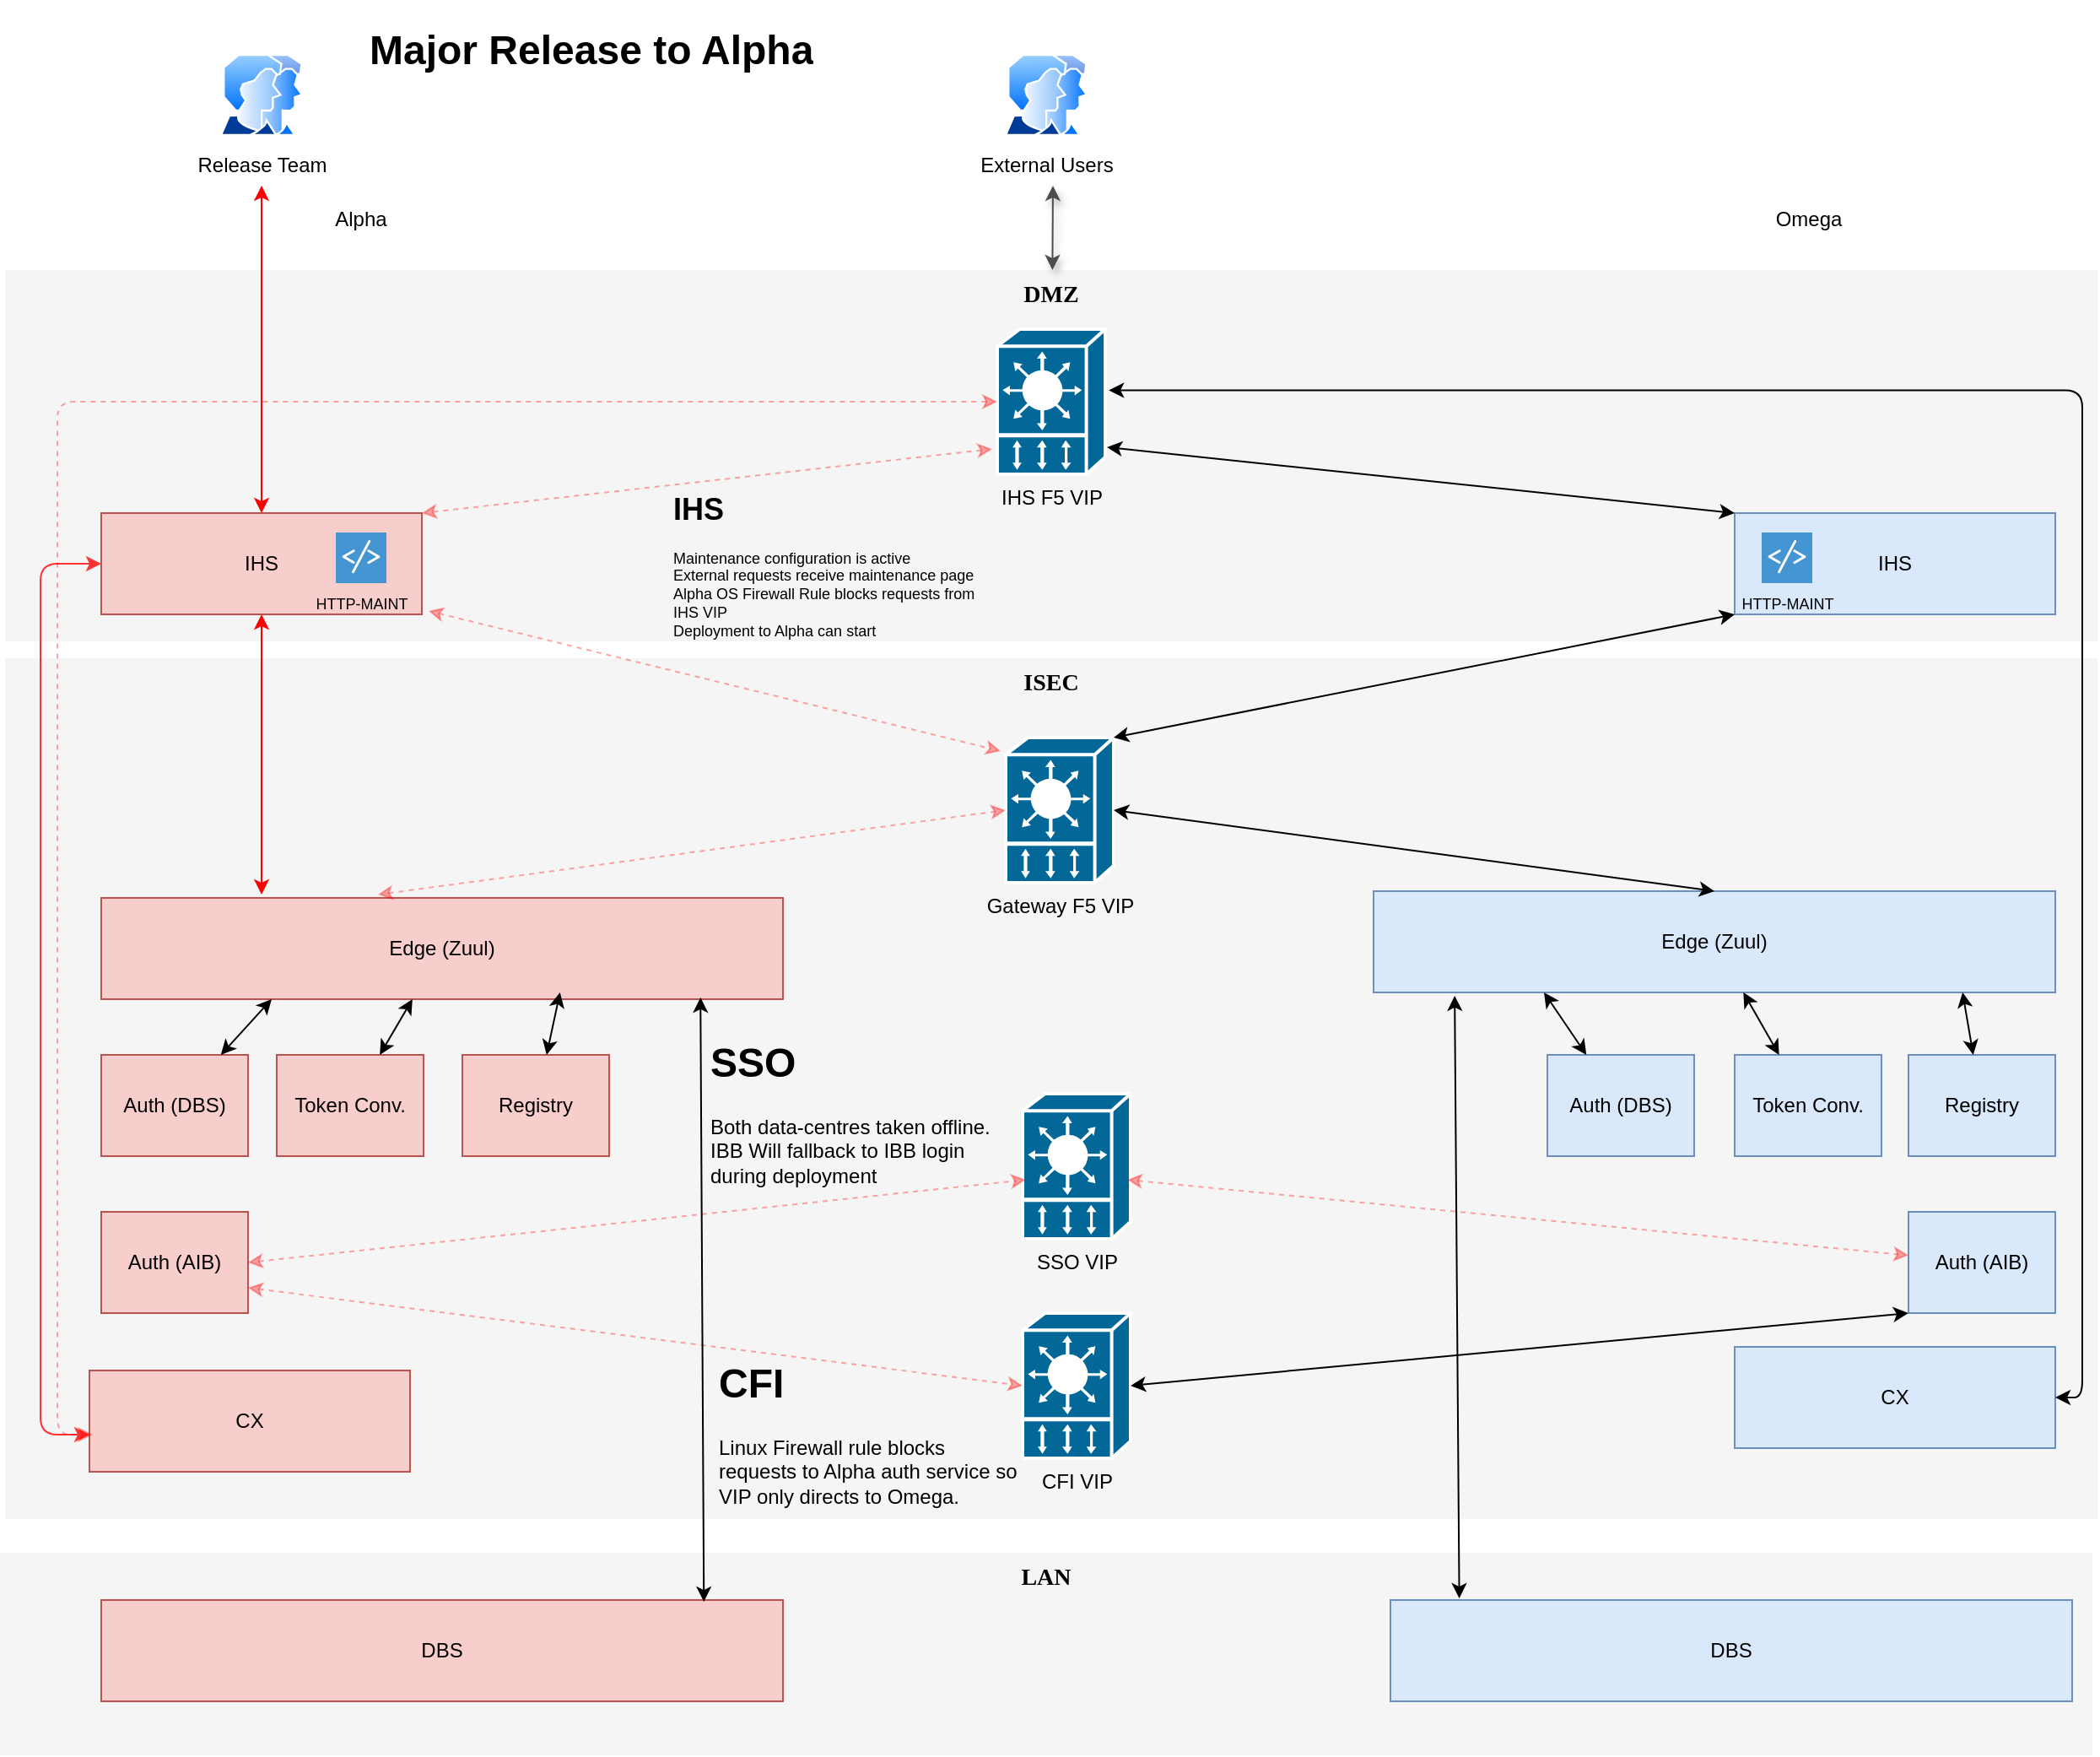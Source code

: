 <mxfile version="12.8.8" type="github">
  <diagram name="Page-1" id="c37626ed-c26b-45fb-9056-f9ebc6bb27b6">
    <mxGraphModel dx="1406" dy="649" grid="1" gridSize="10" guides="1" tooltips="1" connect="1" arrows="1" fold="1" page="1" pageScale="1" pageWidth="1100" pageHeight="850" background="#ffffff" math="0" shadow="0">
      <root>
        <mxCell id="0" />
        <mxCell id="1" parent="0" />
        <mxCell id="QfznqnuBZ1IlKUxBiRQi-20" value="LAN" style="whiteSpace=wrap;html=1;rounded=0;shadow=0;comic=0;strokeWidth=1;fontFamily=Verdana;fontSize=14;fillColor=#f5f5f5;strokeColor=none;verticalAlign=top;fontStyle=1" parent="1" vertex="1">
          <mxGeometry x="476" y="920" width="1240" height="120" as="geometry" />
        </mxCell>
        <mxCell id="1c7a67bf8fd3230f-83" value="DMZ" style="whiteSpace=wrap;html=1;rounded=0;shadow=0;comic=0;strokeWidth=1;fontFamily=Verdana;fontSize=14;fillColor=#f5f5f5;strokeColor=none;verticalAlign=top;fontStyle=1" parent="1" vertex="1">
          <mxGeometry x="479" y="160" width="1240" height="220" as="geometry" />
        </mxCell>
        <mxCell id="QfznqnuBZ1IlKUxBiRQi-1" value="IHS F5 VIP" style="shape=mxgraph.cisco.misc.vip;html=1;dashed=0;fillColor=#036897;strokeColor=#ffffff;strokeWidth=2;verticalLabelPosition=bottom;verticalAlign=top" parent="1" vertex="1">
          <mxGeometry x="1067" y="195" width="64" height="86" as="geometry" />
        </mxCell>
        <mxCell id="QfznqnuBZ1IlKUxBiRQi-4" value="External Users" style="aspect=fixed;perimeter=ellipsePerimeter;html=1;align=center;shadow=0;dashed=0;spacingTop=3;image;image=img/lib/active_directory/user_accounts.svg;" parent="1" vertex="1">
          <mxGeometry x="1071" y="32" width="50" height="48.5" as="geometry" />
        </mxCell>
        <mxCell id="QfznqnuBZ1IlKUxBiRQi-6" value="IHS" style="rounded=0;whiteSpace=wrap;html=1;fillColor=#f8cecc;strokeColor=#b85450;" parent="1" vertex="1">
          <mxGeometry x="536" y="304" width="190" height="60" as="geometry" />
        </mxCell>
        <mxCell id="QfznqnuBZ1IlKUxBiRQi-7" value="IHS" style="rounded=0;whiteSpace=wrap;html=1;strokeColor=#6c8ebf;fillColor=#dae8fc;" parent="1" vertex="1">
          <mxGeometry x="1504" y="304" width="190" height="60" as="geometry" />
        </mxCell>
        <mxCell id="QfznqnuBZ1IlKUxBiRQi-9" value="ISEC" style="whiteSpace=wrap;html=1;rounded=0;shadow=0;comic=0;strokeWidth=1;fontFamily=Verdana;fontSize=14;fillColor=#f5f5f5;strokeColor=none;verticalAlign=top;fontStyle=1" parent="1" vertex="1">
          <mxGeometry x="479" y="390" width="1240" height="510" as="geometry" />
        </mxCell>
        <mxCell id="QfznqnuBZ1IlKUxBiRQi-11" value="Edge (Zuul)" style="rounded=0;whiteSpace=wrap;html=1;strokeColor=#b85450;fillColor=#f8cecc;" parent="1" vertex="1">
          <mxGeometry x="536" y="532" width="404" height="60" as="geometry" />
        </mxCell>
        <mxCell id="QfznqnuBZ1IlKUxBiRQi-12" value="Edge (Zuul)" style="rounded=0;whiteSpace=wrap;html=1;strokeColor=#6c8ebf;fillColor=#dae8fc;" parent="1" vertex="1">
          <mxGeometry x="1290" y="528" width="404" height="60" as="geometry" />
        </mxCell>
        <mxCell id="QfznqnuBZ1IlKUxBiRQi-13" value="Gateway F5 VIP" style="shape=mxgraph.cisco.misc.vip;html=1;dashed=0;fillColor=#036897;strokeColor=#ffffff;strokeWidth=2;verticalLabelPosition=bottom;verticalAlign=top" parent="1" vertex="1">
          <mxGeometry x="1072" y="437" width="64" height="86" as="geometry" />
        </mxCell>
        <mxCell id="QfznqnuBZ1IlKUxBiRQi-14" value="CX" style="rounded=0;whiteSpace=wrap;html=1;fillColor=#f8cecc;strokeColor=#b85450;" parent="1" vertex="1">
          <mxGeometry x="529" y="812" width="190" height="60" as="geometry" />
        </mxCell>
        <mxCell id="QfznqnuBZ1IlKUxBiRQi-15" value="CX" style="rounded=0;whiteSpace=wrap;html=1;fillColor=#dae8fc;strokeColor=#6c8ebf;" parent="1" vertex="1">
          <mxGeometry x="1504" y="798" width="190" height="60" as="geometry" />
        </mxCell>
        <mxCell id="QfznqnuBZ1IlKUxBiRQi-16" value="Auth (DBS)" style="rounded=0;whiteSpace=wrap;html=1;fillColor=#f8cecc;strokeColor=#b85450;" parent="1" vertex="1">
          <mxGeometry x="536" y="625" width="87" height="60" as="geometry" />
        </mxCell>
        <mxCell id="QfznqnuBZ1IlKUxBiRQi-17" value="Auth (DBS)" style="rounded=0;whiteSpace=wrap;html=1;strokeColor=#6c8ebf;fillColor=#dae8fc;" parent="1" vertex="1">
          <mxGeometry x="1393" y="625" width="87" height="60" as="geometry" />
        </mxCell>
        <mxCell id="6oNJGKLIgyjYE0U5j6M9-1" value="SSO VIP" style="shape=mxgraph.cisco.misc.vip;html=1;dashed=0;fillColor=#036897;strokeColor=#ffffff;strokeWidth=2;verticalLabelPosition=bottom;verticalAlign=top" parent="1" vertex="1">
          <mxGeometry x="1082" y="648" width="64" height="86" as="geometry" />
        </mxCell>
        <mxCell id="6oNJGKLIgyjYE0U5j6M9-2" value="" style="endArrow=classic;startArrow=classic;html=1;entryX=1.016;entryY=0.814;entryDx=0;entryDy=0;entryPerimeter=0;exitX=0;exitY=0;exitDx=0;exitDy=0;" parent="1" source="QfznqnuBZ1IlKUxBiRQi-7" target="QfznqnuBZ1IlKUxBiRQi-1" edge="1">
          <mxGeometry width="50" height="50" relative="1" as="geometry">
            <mxPoint x="1310" y="350" as="sourcePoint" />
            <mxPoint x="1360" y="300" as="targetPoint" />
          </mxGeometry>
        </mxCell>
        <mxCell id="6oNJGKLIgyjYE0U5j6M9-5" value="" style="endArrow=classic;startArrow=classic;html=1;entryX=1;entryY=0;entryDx=0;entryDy=0;exitX=-0.047;exitY=0.826;exitDx=0;exitDy=0;exitPerimeter=0;shadow=0;dashed=1;strokeColor=#FF0000;opacity=35;" parent="1" source="QfznqnuBZ1IlKUxBiRQi-1" target="QfznqnuBZ1IlKUxBiRQi-6" edge="1">
          <mxGeometry width="50" height="50" relative="1" as="geometry">
            <mxPoint x="1120" y="480" as="sourcePoint" />
            <mxPoint x="1170" y="430" as="targetPoint" />
          </mxGeometry>
        </mxCell>
        <mxCell id="6oNJGKLIgyjYE0U5j6M9-7" value="" style="endArrow=classic;startArrow=classic;html=1;entryX=0;entryY=1;entryDx=0;entryDy=0;exitX=1;exitY=0;exitDx=0;exitDy=0;exitPerimeter=0;" parent="1" source="QfznqnuBZ1IlKUxBiRQi-13" target="QfznqnuBZ1IlKUxBiRQi-7" edge="1">
          <mxGeometry width="50" height="50" relative="1" as="geometry">
            <mxPoint x="1139.992" y="496.999" as="sourcePoint" />
            <mxPoint x="1300" y="450" as="targetPoint" />
          </mxGeometry>
        </mxCell>
        <mxCell id="6oNJGKLIgyjYE0U5j6M9-10" value="" style="endArrow=classic;startArrow=classic;html=1;entryX=1;entryY=0.5;entryDx=0;entryDy=0;entryPerimeter=0;exitX=0.5;exitY=0;exitDx=0;exitDy=0;" parent="1" source="QfznqnuBZ1IlKUxBiRQi-12" target="QfznqnuBZ1IlKUxBiRQi-13" edge="1">
          <mxGeometry width="50" height="50" relative="1" as="geometry">
            <mxPoint x="1260" y="678" as="sourcePoint" />
            <mxPoint x="1310" y="628" as="targetPoint" />
          </mxGeometry>
        </mxCell>
        <mxCell id="6oNJGKLIgyjYE0U5j6M9-11" value="" style="endArrow=classic;startArrow=classic;html=1;entryX=0.25;entryY=1;entryDx=0;entryDy=0;" parent="1" source="QfznqnuBZ1IlKUxBiRQi-16" target="QfznqnuBZ1IlKUxBiRQi-11" edge="1">
          <mxGeometry width="50" height="50" relative="1" as="geometry">
            <mxPoint x="760" y="688" as="sourcePoint" />
            <mxPoint x="810" y="638" as="targetPoint" />
          </mxGeometry>
        </mxCell>
        <mxCell id="6oNJGKLIgyjYE0U5j6M9-12" value="Token Conv." style="rounded=0;whiteSpace=wrap;html=1;fillColor=#f8cecc;strokeColor=#b85450;" parent="1" vertex="1">
          <mxGeometry x="640" y="625" width="87" height="60" as="geometry" />
        </mxCell>
        <mxCell id="6oNJGKLIgyjYE0U5j6M9-13" value="Token Conv." style="rounded=0;whiteSpace=wrap;html=1;direction=south;strokeColor=#6c8ebf;fillColor=#dae8fc;" parent="1" vertex="1">
          <mxGeometry x="1504" y="625" width="87" height="60" as="geometry" />
        </mxCell>
        <mxCell id="6oNJGKLIgyjYE0U5j6M9-14" value="Registry" style="rounded=0;whiteSpace=wrap;html=1;fillColor=#f8cecc;strokeColor=#b85450;" parent="1" vertex="1">
          <mxGeometry x="750" y="625" width="87" height="60" as="geometry" />
        </mxCell>
        <mxCell id="6oNJGKLIgyjYE0U5j6M9-15" value="Registry" style="rounded=0;whiteSpace=wrap;html=1;strokeColor=#6c8ebf;fillColor=#dae8fc;" parent="1" vertex="1">
          <mxGeometry x="1607" y="625" width="87" height="60" as="geometry" />
        </mxCell>
        <mxCell id="6oNJGKLIgyjYE0U5j6M9-16" value="" style="endArrow=classic;startArrow=classic;html=1;" parent="1" source="6oNJGKLIgyjYE0U5j6M9-12" target="QfznqnuBZ1IlKUxBiRQi-11" edge="1">
          <mxGeometry width="50" height="50" relative="1" as="geometry">
            <mxPoint x="780" y="628" as="sourcePoint" />
            <mxPoint x="830" y="588" as="targetPoint" />
          </mxGeometry>
        </mxCell>
        <mxCell id="6oNJGKLIgyjYE0U5j6M9-19" value="" style="endArrow=classic;startArrow=classic;html=1;entryX=0.673;entryY=0.933;entryDx=0;entryDy=0;entryPerimeter=0;" parent="1" source="6oNJGKLIgyjYE0U5j6M9-14" target="QfznqnuBZ1IlKUxBiRQi-11" edge="1">
          <mxGeometry width="50" height="50" relative="1" as="geometry">
            <mxPoint x="950" y="658" as="sourcePoint" />
            <mxPoint x="1000" y="608" as="targetPoint" />
          </mxGeometry>
        </mxCell>
        <mxCell id="6oNJGKLIgyjYE0U5j6M9-23" value="" style="endArrow=classic;startArrow=classic;html=1;entryX=0.25;entryY=1;entryDx=0;entryDy=0;" parent="1" source="QfznqnuBZ1IlKUxBiRQi-17" target="QfznqnuBZ1IlKUxBiRQi-12" edge="1">
          <mxGeometry width="50" height="50" relative="1" as="geometry">
            <mxPoint x="1170" y="728" as="sourcePoint" />
            <mxPoint x="1220" y="678" as="targetPoint" />
          </mxGeometry>
        </mxCell>
        <mxCell id="6oNJGKLIgyjYE0U5j6M9-24" value="" style="endArrow=classic;startArrow=classic;html=1;" parent="1" source="6oNJGKLIgyjYE0U5j6M9-13" target="QfznqnuBZ1IlKUxBiRQi-12" edge="1">
          <mxGeometry width="50" height="50" relative="1" as="geometry">
            <mxPoint x="1492" y="607.289" as="sourcePoint" />
            <mxPoint x="1492" y="557.289" as="targetPoint" />
          </mxGeometry>
        </mxCell>
        <mxCell id="6oNJGKLIgyjYE0U5j6M9-25" value="" style="endArrow=classic;startArrow=classic;html=1;entryX=0.864;entryY=1;entryDx=0;entryDy=0;entryPerimeter=0;" parent="1" source="6oNJGKLIgyjYE0U5j6M9-15" target="QfznqnuBZ1IlKUxBiRQi-12" edge="1">
          <mxGeometry width="50" height="50" relative="1" as="geometry">
            <mxPoint x="1550" y="728" as="sourcePoint" />
            <mxPoint x="1600" y="678" as="targetPoint" />
          </mxGeometry>
        </mxCell>
        <mxCell id="6oNJGKLIgyjYE0U5j6M9-28" value="Auth (AIB)" style="rounded=0;whiteSpace=wrap;html=1;fillColor=#dae8fc;strokeColor=#6c8ebf;" parent="1" vertex="1">
          <mxGeometry x="1607" y="718" width="87" height="60" as="geometry" />
        </mxCell>
        <mxCell id="6oNJGKLIgyjYE0U5j6M9-29" value="Auth (AIB)" style="rounded=0;whiteSpace=wrap;html=1;fillColor=#f8cecc;strokeColor=#b85450;" parent="1" vertex="1">
          <mxGeometry x="536" y="718" width="87" height="60" as="geometry" />
        </mxCell>
        <mxCell id="6oNJGKLIgyjYE0U5j6M9-30" value="" style="endArrow=classic;startArrow=classic;html=1;exitX=1;exitY=0.5;exitDx=0;exitDy=0;entryX=0.031;entryY=0.593;entryDx=0;entryDy=0;entryPerimeter=0;shadow=0;dashed=1;strokeColor=#FF0000;opacity=35;" parent="1" source="6oNJGKLIgyjYE0U5j6M9-29" target="6oNJGKLIgyjYE0U5j6M9-1" edge="1">
          <mxGeometry width="50" height="50" relative="1" as="geometry">
            <mxPoint x="880" y="778" as="sourcePoint" />
            <mxPoint x="930" y="728" as="targetPoint" />
          </mxGeometry>
        </mxCell>
        <mxCell id="6oNJGKLIgyjYE0U5j6M9-31" value="" style="endArrow=classic;startArrow=classic;html=1;exitX=0.969;exitY=0.593;exitDx=0;exitDy=0;exitPerimeter=0;shadow=0;dashed=1;strokeColor=#FF0000;opacity=35;" parent="1" source="6oNJGKLIgyjYE0U5j6M9-1" target="6oNJGKLIgyjYE0U5j6M9-28" edge="1">
          <mxGeometry width="50" height="50" relative="1" as="geometry">
            <mxPoint x="1240" y="748" as="sourcePoint" />
            <mxPoint x="1290" y="698" as="targetPoint" />
          </mxGeometry>
        </mxCell>
        <mxCell id="6oNJGKLIgyjYE0U5j6M9-32" value="CFI VIP" style="shape=mxgraph.cisco.misc.vip;html=1;dashed=0;fillColor=#036897;strokeColor=#ffffff;strokeWidth=2;verticalLabelPosition=bottom;verticalAlign=top" parent="1" vertex="1">
          <mxGeometry x="1082" y="778" width="64" height="86" as="geometry" />
        </mxCell>
        <mxCell id="31PAyU2MHmQEK9PxuPvI-1" value="" style="endArrow=classic;startArrow=classic;html=1;exitX=1;exitY=0.5;exitDx=0;exitDy=0;entryX=1.033;entryY=0.421;entryDx=0;entryDy=0;entryPerimeter=0;edgeStyle=elbowEdgeStyle;" parent="1" source="QfznqnuBZ1IlKUxBiRQi-15" target="QfznqnuBZ1IlKUxBiRQi-1" edge="1">
          <mxGeometry width="50" height="50" relative="1" as="geometry">
            <mxPoint x="1160" y="990" as="sourcePoint" />
            <mxPoint x="1210" y="940" as="targetPoint" />
            <Array as="points">
              <mxPoint x="1710" y="650" />
            </Array>
          </mxGeometry>
        </mxCell>
        <mxCell id="31PAyU2MHmQEK9PxuPvI-2" value="" style="endArrow=classic;startArrow=classic;html=1;exitX=1;exitY=0.75;exitDx=0;exitDy=0;entryX=0;entryY=0.5;entryDx=0;entryDy=0;entryPerimeter=0;shadow=0;dashed=1;strokeColor=#FF0000;opacity=35;" parent="1" source="6oNJGKLIgyjYE0U5j6M9-29" target="6oNJGKLIgyjYE0U5j6M9-32" edge="1">
          <mxGeometry width="50" height="50" relative="1" as="geometry">
            <mxPoint x="990" y="828" as="sourcePoint" />
            <mxPoint x="1040" y="778" as="targetPoint" />
          </mxGeometry>
        </mxCell>
        <mxCell id="RRaRMntgKjidEFnBLUo5-1" value="DBS" style="rounded=0;whiteSpace=wrap;html=1;fillColor=#f8cecc;strokeColor=#b85450;" parent="1" vertex="1">
          <mxGeometry x="536" y="948" width="404" height="60" as="geometry" />
        </mxCell>
        <mxCell id="RRaRMntgKjidEFnBLUo5-2" value="DBS" style="rounded=0;whiteSpace=wrap;html=1;fillColor=#dae8fc;strokeColor=#6c8ebf;" parent="1" vertex="1">
          <mxGeometry x="1300" y="948" width="404" height="60" as="geometry" />
        </mxCell>
        <mxCell id="RRaRMntgKjidEFnBLUo5-3" value="" style="endArrow=classic;startArrow=classic;html=1;entryX=0;entryY=1;entryDx=0;entryDy=0;exitX=1;exitY=0.5;exitDx=0;exitDy=0;exitPerimeter=0;" parent="1" source="6oNJGKLIgyjYE0U5j6M9-32" target="6oNJGKLIgyjYE0U5j6M9-28" edge="1">
          <mxGeometry width="50" height="50" relative="1" as="geometry">
            <mxPoint x="1290" y="848" as="sourcePoint" />
            <mxPoint x="1340" y="798" as="targetPoint" />
          </mxGeometry>
        </mxCell>
        <mxCell id="RRaRMntgKjidEFnBLUo5-5" value="" style="endArrow=classic;startArrow=classic;html=1;entryX=0.879;entryY=0.983;entryDx=0;entryDy=0;entryPerimeter=0;exitX=0.884;exitY=0.017;exitDx=0;exitDy=0;exitPerimeter=0;" parent="1" source="RRaRMntgKjidEFnBLUo5-1" target="QfznqnuBZ1IlKUxBiRQi-11" edge="1">
          <mxGeometry width="50" height="50" relative="1" as="geometry">
            <mxPoint x="991" y="948" as="sourcePoint" />
            <mxPoint x="1020" y="638" as="targetPoint" />
            <Array as="points" />
          </mxGeometry>
        </mxCell>
        <mxCell id="RRaRMntgKjidEFnBLUo5-6" value="" style="endArrow=classic;startArrow=classic;html=1;entryX=0.119;entryY=1.033;entryDx=0;entryDy=0;entryPerimeter=0;exitX=0.101;exitY=-0.017;exitDx=0;exitDy=0;exitPerimeter=0;" parent="1" source="RRaRMntgKjidEFnBLUo5-2" target="QfznqnuBZ1IlKUxBiRQi-12" edge="1">
          <mxGeometry width="50" height="50" relative="1" as="geometry">
            <mxPoint x="1190" y="808" as="sourcePoint" />
            <mxPoint x="1240" y="758" as="targetPoint" />
          </mxGeometry>
        </mxCell>
        <mxCell id="n90fWTQ8XHFbxvg9ftpo-2" value="" style="endArrow=classic;startArrow=classic;html=1;entryX=0.5;entryY=1;entryDx=0;entryDy=0;strokeColor=#FF0000;" edge="1" parent="1" target="QfznqnuBZ1IlKUxBiRQi-6">
          <mxGeometry width="50" height="50" relative="1" as="geometry">
            <mxPoint x="631" y="530" as="sourcePoint" />
            <mxPoint x="630" y="440" as="targetPoint" />
          </mxGeometry>
        </mxCell>
        <mxCell id="n90fWTQ8XHFbxvg9ftpo-5" value="" style="endArrow=classic;startArrow=classic;html=1;exitX=0;exitY=0.5;exitDx=0;exitDy=0;edgeStyle=orthogonalEdgeStyle;strokeColor=#FF3333;" edge="1" parent="1" source="QfznqnuBZ1IlKUxBiRQi-6">
          <mxGeometry width="50" height="50" relative="1" as="geometry">
            <mxPoint x="480" y="1010" as="sourcePoint" />
            <mxPoint x="529" y="850" as="targetPoint" />
            <Array as="points">
              <mxPoint x="500" y="334" />
              <mxPoint x="500" y="850" />
              <mxPoint x="529" y="850" />
            </Array>
          </mxGeometry>
        </mxCell>
        <mxCell id="n90fWTQ8XHFbxvg9ftpo-6" value="&lt;h1&gt;&lt;span&gt;Major Release to Alpha&lt;/span&gt;&lt;br&gt;&lt;/h1&gt;" style="text;html=1;strokeColor=none;fillColor=none;spacing=5;spacingTop=-20;whiteSpace=wrap;overflow=hidden;rounded=0;" vertex="1" parent="1">
          <mxGeometry x="690" y="10" width="300" height="120" as="geometry" />
        </mxCell>
        <mxCell id="n90fWTQ8XHFbxvg9ftpo-7" value="Alpha" style="text;html=1;strokeColor=none;fillColor=none;align=center;verticalAlign=middle;whiteSpace=wrap;rounded=0;" vertex="1" parent="1">
          <mxGeometry x="670" y="120" width="40" height="20" as="geometry" />
        </mxCell>
        <mxCell id="n90fWTQ8XHFbxvg9ftpo-8" value="Omega" style="text;html=1;strokeColor=none;fillColor=none;align=center;verticalAlign=middle;whiteSpace=wrap;rounded=0;" vertex="1" parent="1">
          <mxGeometry x="1527.5" y="120" width="40" height="20" as="geometry" />
        </mxCell>
        <mxCell id="n90fWTQ8XHFbxvg9ftpo-9" value="Release Team" style="aspect=fixed;perimeter=ellipsePerimeter;html=1;align=center;shadow=0;dashed=0;spacingTop=3;image;image=img/lib/active_directory/user_accounts.svg;" vertex="1" parent="1">
          <mxGeometry x="606" y="32" width="50" height="48.5" as="geometry" />
        </mxCell>
        <mxCell id="n90fWTQ8XHFbxvg9ftpo-10" value="" style="endArrow=classic;startArrow=classic;html=1;strokeColor=#4D4D4D;shadow=1;" edge="1" parent="1" source="1c7a67bf8fd3230f-83">
          <mxGeometry width="50" height="50" relative="1" as="geometry">
            <mxPoint x="1070" y="160" as="sourcePoint" />
            <mxPoint x="1100" y="110" as="targetPoint" />
          </mxGeometry>
        </mxCell>
        <mxCell id="n90fWTQ8XHFbxvg9ftpo-11" value="" style="endArrow=classic;startArrow=classic;html=1;strokeColor=#FF0000;exitX=0.5;exitY=0;exitDx=0;exitDy=0;rounded=1;" edge="1" parent="1" source="QfznqnuBZ1IlKUxBiRQi-6">
          <mxGeometry width="50" height="50" relative="1" as="geometry">
            <mxPoint x="600" y="290" as="sourcePoint" />
            <mxPoint x="631" y="110" as="targetPoint" />
          </mxGeometry>
        </mxCell>
        <mxCell id="n90fWTQ8XHFbxvg9ftpo-15" value="" style="endArrow=classic;startArrow=classic;html=1;shadow=0;strokeColor=#FF0000;entryX=-0.047;entryY=0.093;entryDx=0;entryDy=0;entryPerimeter=0;dashed=1;opacity=35;" edge="1" parent="1" target="QfznqnuBZ1IlKUxBiRQi-13">
          <mxGeometry width="50" height="50" relative="1" as="geometry">
            <mxPoint x="730" y="362" as="sourcePoint" />
            <mxPoint x="910" y="400" as="targetPoint" />
          </mxGeometry>
        </mxCell>
        <mxCell id="n90fWTQ8XHFbxvg9ftpo-16" value="" style="endArrow=classic;startArrow=classic;html=1;shadow=0;dashed=1;strokeColor=#FF0000;entryX=0.011;entryY=0.633;entryDx=0;entryDy=0;entryPerimeter=0;exitX=0;exitY=0.5;exitDx=0;exitDy=0;exitPerimeter=0;edgeStyle=elbowEdgeStyle;opacity=35;comic=0;" edge="1" parent="1" source="QfznqnuBZ1IlKUxBiRQi-1" target="QfznqnuBZ1IlKUxBiRQi-14">
          <mxGeometry width="50" height="50" relative="1" as="geometry">
            <mxPoint x="1050" y="970" as="sourcePoint" />
            <mxPoint x="1100" y="920" as="targetPoint" />
            <Array as="points">
              <mxPoint x="510" y="540" />
            </Array>
          </mxGeometry>
        </mxCell>
        <mxCell id="n90fWTQ8XHFbxvg9ftpo-19" value="" style="endArrow=classic;startArrow=classic;html=1;entryX=0;entryY=0.5;entryDx=0;entryDy=0;entryPerimeter=0;shadow=0;dashed=1;strokeColor=#FF0000;opacity=35;" edge="1" parent="1" target="QfznqnuBZ1IlKUxBiRQi-13">
          <mxGeometry width="50" height="50" relative="1" as="geometry">
            <mxPoint x="700" y="530" as="sourcePoint" />
            <mxPoint x="1121" y="498" as="targetPoint" />
          </mxGeometry>
        </mxCell>
        <mxCell id="n90fWTQ8XHFbxvg9ftpo-20" value="&lt;h1&gt;SSO&lt;/h1&gt;&lt;p&gt;Both data-centres taken offline.&lt;br&gt;IBB Will fallback to IBB login during deployment&lt;/p&gt;" style="text;html=1;strokeColor=none;fillColor=none;spacing=5;spacingTop=-20;whiteSpace=wrap;overflow=hidden;rounded=0;" vertex="1" parent="1">
          <mxGeometry x="892" y="610" width="190" height="120" as="geometry" />
        </mxCell>
        <mxCell id="n90fWTQ8XHFbxvg9ftpo-24" value="HTTP-MAINT" style="shadow=0;dashed=0;html=1;strokeColor=none;fillColor=#4495D1;labelPosition=center;verticalLabelPosition=bottom;verticalAlign=top;align=center;outlineConnect=0;shape=mxgraph.veeam.script;fontSize=9;" vertex="1" parent="1">
          <mxGeometry x="1520" y="315.5" width="30" height="30" as="geometry" />
        </mxCell>
        <mxCell id="n90fWTQ8XHFbxvg9ftpo-25" value="HTTP-MAINT" style="shadow=0;dashed=0;html=1;strokeColor=none;fillColor=#4495D1;labelPosition=center;verticalLabelPosition=bottom;verticalAlign=top;align=center;outlineConnect=0;shape=mxgraph.veeam.script;fontSize=9;" vertex="1" parent="1">
          <mxGeometry x="675" y="315.5" width="30" height="30" as="geometry" />
        </mxCell>
        <mxCell id="n90fWTQ8XHFbxvg9ftpo-26" value="&lt;h1&gt;CFI&lt;/h1&gt;&lt;p&gt;Linux Firewall rule blocks requests to Alpha auth service so VIP only directs to Omega.&lt;/p&gt;" style="text;html=1;strokeColor=none;fillColor=none;spacing=5;spacingTop=-20;whiteSpace=wrap;overflow=hidden;rounded=0;" vertex="1" parent="1">
          <mxGeometry x="897" y="800" width="190" height="120" as="geometry" />
        </mxCell>
        <mxCell id="n90fWTQ8XHFbxvg9ftpo-28" value="&lt;h1&gt;IHS&lt;/h1&gt;&lt;p&gt;Maintenance configuration is active&lt;br&gt;External requests receive maintenance page&lt;br&gt;&lt;span&gt;Alpha OS Firewall Rule blocks requests from IHS VIP&lt;br&gt;Deployment to Alpha can start&lt;/span&gt;&lt;/p&gt;" style="text;html=1;strokeColor=none;fillColor=none;spacing=5;spacingTop=-20;whiteSpace=wrap;overflow=hidden;rounded=0;fontSize=9;" vertex="1" parent="1">
          <mxGeometry x="870" y="290" width="190" height="116" as="geometry" />
        </mxCell>
      </root>
    </mxGraphModel>
  </diagram>
</mxfile>
